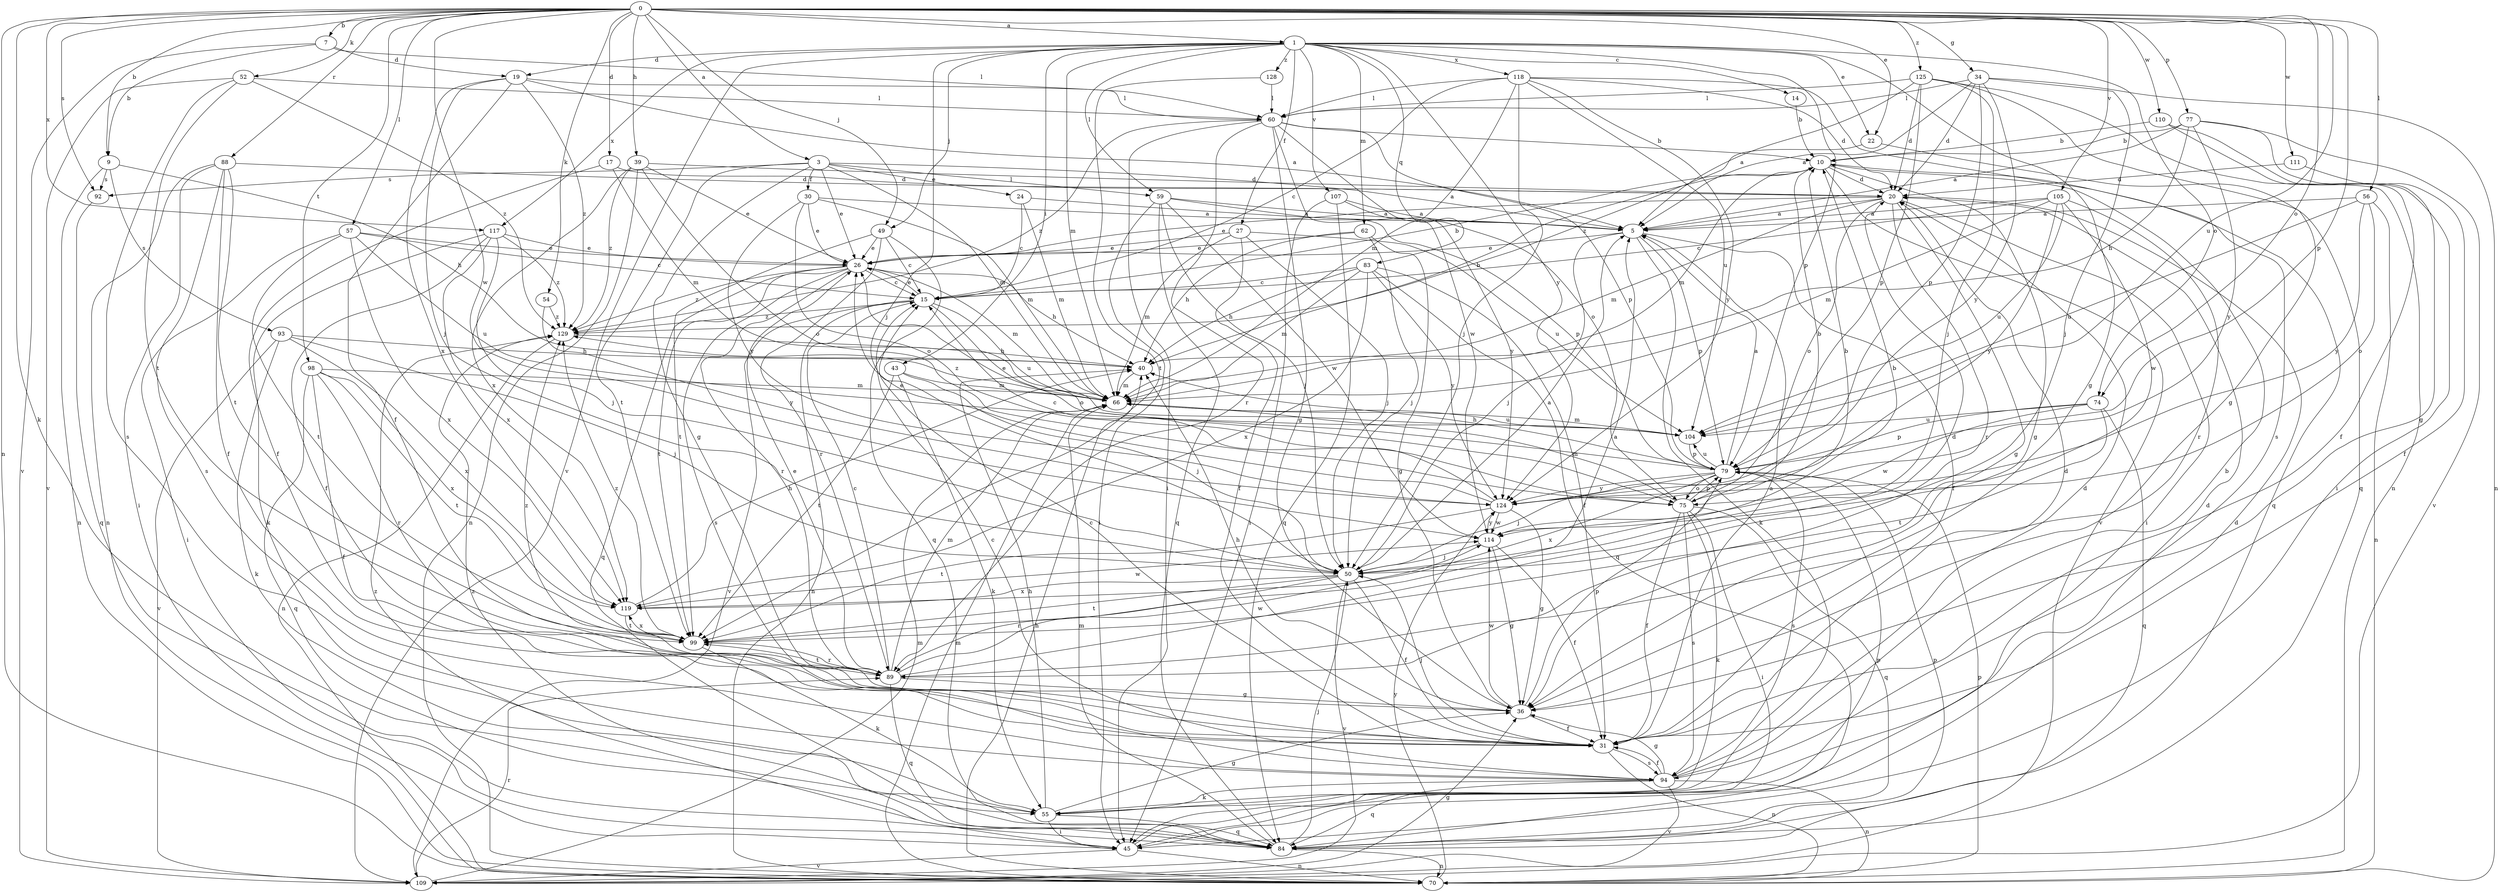 strict digraph  {
0;
1;
3;
5;
7;
9;
10;
14;
15;
17;
19;
20;
22;
24;
26;
27;
30;
31;
34;
36;
39;
40;
43;
45;
49;
50;
52;
54;
55;
56;
57;
59;
60;
62;
66;
70;
74;
75;
77;
79;
83;
84;
88;
89;
92;
93;
94;
98;
99;
104;
105;
107;
109;
110;
111;
114;
117;
118;
119;
124;
125;
128;
129;
0 -> 1  [label=a];
0 -> 3  [label=a];
0 -> 7  [label=b];
0 -> 9  [label=b];
0 -> 17  [label=d];
0 -> 22  [label=e];
0 -> 34  [label=g];
0 -> 39  [label=h];
0 -> 49  [label=j];
0 -> 52  [label=k];
0 -> 54  [label=k];
0 -> 55  [label=k];
0 -> 56  [label=l];
0 -> 57  [label=l];
0 -> 70  [label=n];
0 -> 74  [label=o];
0 -> 77  [label=p];
0 -> 79  [label=p];
0 -> 88  [label=r];
0 -> 92  [label=s];
0 -> 98  [label=t];
0 -> 104  [label=u];
0 -> 105  [label=v];
0 -> 110  [label=w];
0 -> 111  [label=w];
0 -> 114  [label=w];
0 -> 117  [label=x];
0 -> 125  [label=z];
1 -> 14  [label=c];
1 -> 19  [label=d];
1 -> 22  [label=e];
1 -> 27  [label=f];
1 -> 36  [label=g];
1 -> 43  [label=i];
1 -> 49  [label=j];
1 -> 50  [label=j];
1 -> 59  [label=l];
1 -> 62  [label=m];
1 -> 66  [label=m];
1 -> 74  [label=o];
1 -> 79  [label=p];
1 -> 83  [label=q];
1 -> 107  [label=v];
1 -> 109  [label=v];
1 -> 117  [label=x];
1 -> 118  [label=x];
1 -> 124  [label=y];
1 -> 128  [label=z];
3 -> 5  [label=a];
3 -> 24  [label=e];
3 -> 26  [label=e];
3 -> 30  [label=f];
3 -> 36  [label=g];
3 -> 59  [label=l];
3 -> 66  [label=m];
3 -> 92  [label=s];
3 -> 99  [label=t];
5 -> 26  [label=e];
5 -> 31  [label=f];
5 -> 50  [label=j];
5 -> 55  [label=k];
5 -> 79  [label=p];
7 -> 9  [label=b];
7 -> 19  [label=d];
7 -> 60  [label=l];
7 -> 109  [label=v];
9 -> 40  [label=h];
9 -> 70  [label=n];
9 -> 92  [label=s];
9 -> 93  [label=s];
10 -> 20  [label=d];
10 -> 36  [label=g];
10 -> 66  [label=m];
10 -> 84  [label=q];
10 -> 109  [label=v];
14 -> 10  [label=b];
15 -> 10  [label=b];
15 -> 26  [label=e];
15 -> 70  [label=n];
15 -> 75  [label=o];
15 -> 104  [label=u];
15 -> 109  [label=v];
15 -> 129  [label=z];
17 -> 20  [label=d];
17 -> 31  [label=f];
17 -> 66  [label=m];
19 -> 5  [label=a];
19 -> 31  [label=f];
19 -> 50  [label=j];
19 -> 60  [label=l];
19 -> 119  [label=x];
19 -> 129  [label=z];
20 -> 5  [label=a];
20 -> 26  [label=e];
20 -> 36  [label=g];
20 -> 45  [label=i];
20 -> 66  [label=m];
20 -> 75  [label=o];
20 -> 89  [label=r];
22 -> 84  [label=q];
22 -> 129  [label=z];
24 -> 5  [label=a];
24 -> 15  [label=c];
24 -> 66  [label=m];
26 -> 15  [label=c];
26 -> 40  [label=h];
26 -> 66  [label=m];
26 -> 84  [label=q];
26 -> 89  [label=r];
26 -> 94  [label=s];
26 -> 99  [label=t];
26 -> 129  [label=z];
27 -> 26  [label=e];
27 -> 31  [label=f];
27 -> 50  [label=j];
27 -> 66  [label=m];
27 -> 104  [label=u];
30 -> 5  [label=a];
30 -> 26  [label=e];
30 -> 66  [label=m];
30 -> 75  [label=o];
30 -> 124  [label=y];
31 -> 5  [label=a];
31 -> 15  [label=c];
31 -> 20  [label=d];
31 -> 50  [label=j];
31 -> 70  [label=n];
31 -> 94  [label=s];
34 -> 5  [label=a];
34 -> 20  [label=d];
34 -> 50  [label=j];
34 -> 60  [label=l];
34 -> 70  [label=n];
34 -> 79  [label=p];
34 -> 124  [label=y];
36 -> 31  [label=f];
36 -> 40  [label=h];
36 -> 79  [label=p];
36 -> 114  [label=w];
39 -> 20  [label=d];
39 -> 26  [label=e];
39 -> 70  [label=n];
39 -> 75  [label=o];
39 -> 119  [label=x];
39 -> 129  [label=z];
40 -> 10  [label=b];
40 -> 66  [label=m];
43 -> 50  [label=j];
43 -> 55  [label=k];
43 -> 66  [label=m];
43 -> 99  [label=t];
45 -> 20  [label=d];
45 -> 70  [label=n];
45 -> 79  [label=p];
45 -> 109  [label=v];
45 -> 129  [label=z];
49 -> 15  [label=c];
49 -> 26  [label=e];
49 -> 84  [label=q];
49 -> 89  [label=r];
49 -> 99  [label=t];
50 -> 5  [label=a];
50 -> 10  [label=b];
50 -> 31  [label=f];
50 -> 89  [label=r];
50 -> 99  [label=t];
50 -> 109  [label=v];
50 -> 119  [label=x];
52 -> 60  [label=l];
52 -> 94  [label=s];
52 -> 99  [label=t];
52 -> 109  [label=v];
52 -> 129  [label=z];
54 -> 124  [label=y];
54 -> 129  [label=z];
55 -> 20  [label=d];
55 -> 36  [label=g];
55 -> 40  [label=h];
55 -> 45  [label=i];
55 -> 84  [label=q];
56 -> 5  [label=a];
56 -> 70  [label=n];
56 -> 75  [label=o];
56 -> 104  [label=u];
56 -> 124  [label=y];
57 -> 15  [label=c];
57 -> 26  [label=e];
57 -> 45  [label=i];
57 -> 99  [label=t];
57 -> 104  [label=u];
57 -> 119  [label=x];
59 -> 5  [label=a];
59 -> 45  [label=i];
59 -> 50  [label=j];
59 -> 79  [label=p];
59 -> 84  [label=q];
59 -> 114  [label=w];
60 -> 10  [label=b];
60 -> 36  [label=g];
60 -> 45  [label=i];
60 -> 75  [label=o];
60 -> 79  [label=p];
60 -> 89  [label=r];
60 -> 114  [label=w];
60 -> 129  [label=z];
62 -> 26  [label=e];
62 -> 36  [label=g];
62 -> 40  [label=h];
62 -> 50  [label=j];
66 -> 104  [label=u];
66 -> 129  [label=z];
70 -> 40  [label=h];
70 -> 66  [label=m];
70 -> 79  [label=p];
70 -> 124  [label=y];
74 -> 79  [label=p];
74 -> 84  [label=q];
74 -> 99  [label=t];
74 -> 104  [label=u];
74 -> 114  [label=w];
75 -> 10  [label=b];
75 -> 31  [label=f];
75 -> 45  [label=i];
75 -> 55  [label=k];
75 -> 66  [label=m];
75 -> 79  [label=p];
75 -> 84  [label=q];
75 -> 94  [label=s];
77 -> 5  [label=a];
77 -> 10  [label=b];
77 -> 36  [label=g];
77 -> 40  [label=h];
77 -> 109  [label=v];
77 -> 124  [label=y];
79 -> 5  [label=a];
79 -> 26  [label=e];
79 -> 40  [label=h];
79 -> 50  [label=j];
79 -> 75  [label=o];
79 -> 94  [label=s];
79 -> 104  [label=u];
79 -> 119  [label=x];
79 -> 124  [label=y];
83 -> 15  [label=c];
83 -> 31  [label=f];
83 -> 40  [label=h];
83 -> 66  [label=m];
83 -> 84  [label=q];
83 -> 119  [label=x];
83 -> 124  [label=y];
84 -> 50  [label=j];
84 -> 66  [label=m];
84 -> 70  [label=n];
84 -> 79  [label=p];
84 -> 129  [label=z];
88 -> 20  [label=d];
88 -> 31  [label=f];
88 -> 45  [label=i];
88 -> 70  [label=n];
88 -> 94  [label=s];
88 -> 99  [label=t];
89 -> 15  [label=c];
89 -> 20  [label=d];
89 -> 26  [label=e];
89 -> 36  [label=g];
89 -> 66  [label=m];
89 -> 84  [label=q];
89 -> 99  [label=t];
89 -> 114  [label=w];
89 -> 129  [label=z];
92 -> 84  [label=q];
93 -> 40  [label=h];
93 -> 50  [label=j];
93 -> 55  [label=k];
93 -> 109  [label=v];
93 -> 119  [label=x];
94 -> 10  [label=b];
94 -> 15  [label=c];
94 -> 20  [label=d];
94 -> 31  [label=f];
94 -> 36  [label=g];
94 -> 55  [label=k];
94 -> 70  [label=n];
94 -> 84  [label=q];
94 -> 109  [label=v];
98 -> 31  [label=f];
98 -> 66  [label=m];
98 -> 84  [label=q];
98 -> 89  [label=r];
98 -> 99  [label=t];
98 -> 119  [label=x];
99 -> 5  [label=a];
99 -> 55  [label=k];
99 -> 89  [label=r];
99 -> 119  [label=x];
99 -> 129  [label=z];
104 -> 66  [label=m];
104 -> 79  [label=p];
105 -> 5  [label=a];
105 -> 15  [label=c];
105 -> 66  [label=m];
105 -> 89  [label=r];
105 -> 104  [label=u];
105 -> 114  [label=w];
105 -> 124  [label=y];
107 -> 5  [label=a];
107 -> 45  [label=i];
107 -> 84  [label=q];
107 -> 124  [label=y];
109 -> 36  [label=g];
109 -> 66  [label=m];
109 -> 89  [label=r];
110 -> 10  [label=b];
110 -> 31  [label=f];
110 -> 45  [label=i];
111 -> 20  [label=d];
111 -> 31  [label=f];
114 -> 10  [label=b];
114 -> 31  [label=f];
114 -> 36  [label=g];
114 -> 50  [label=j];
114 -> 124  [label=y];
117 -> 26  [label=e];
117 -> 31  [label=f];
117 -> 50  [label=j];
117 -> 55  [label=k];
117 -> 119  [label=x];
117 -> 129  [label=z];
118 -> 15  [label=c];
118 -> 20  [label=d];
118 -> 50  [label=j];
118 -> 60  [label=l];
118 -> 66  [label=m];
118 -> 94  [label=s];
118 -> 104  [label=u];
118 -> 124  [label=y];
119 -> 40  [label=h];
119 -> 99  [label=t];
119 -> 114  [label=w];
124 -> 15  [label=c];
124 -> 26  [label=e];
124 -> 36  [label=g];
124 -> 99  [label=t];
124 -> 114  [label=w];
125 -> 5  [label=a];
125 -> 20  [label=d];
125 -> 36  [label=g];
125 -> 50  [label=j];
125 -> 60  [label=l];
125 -> 70  [label=n];
125 -> 79  [label=p];
128 -> 60  [label=l];
128 -> 99  [label=t];
129 -> 40  [label=h];
129 -> 70  [label=n];
}
